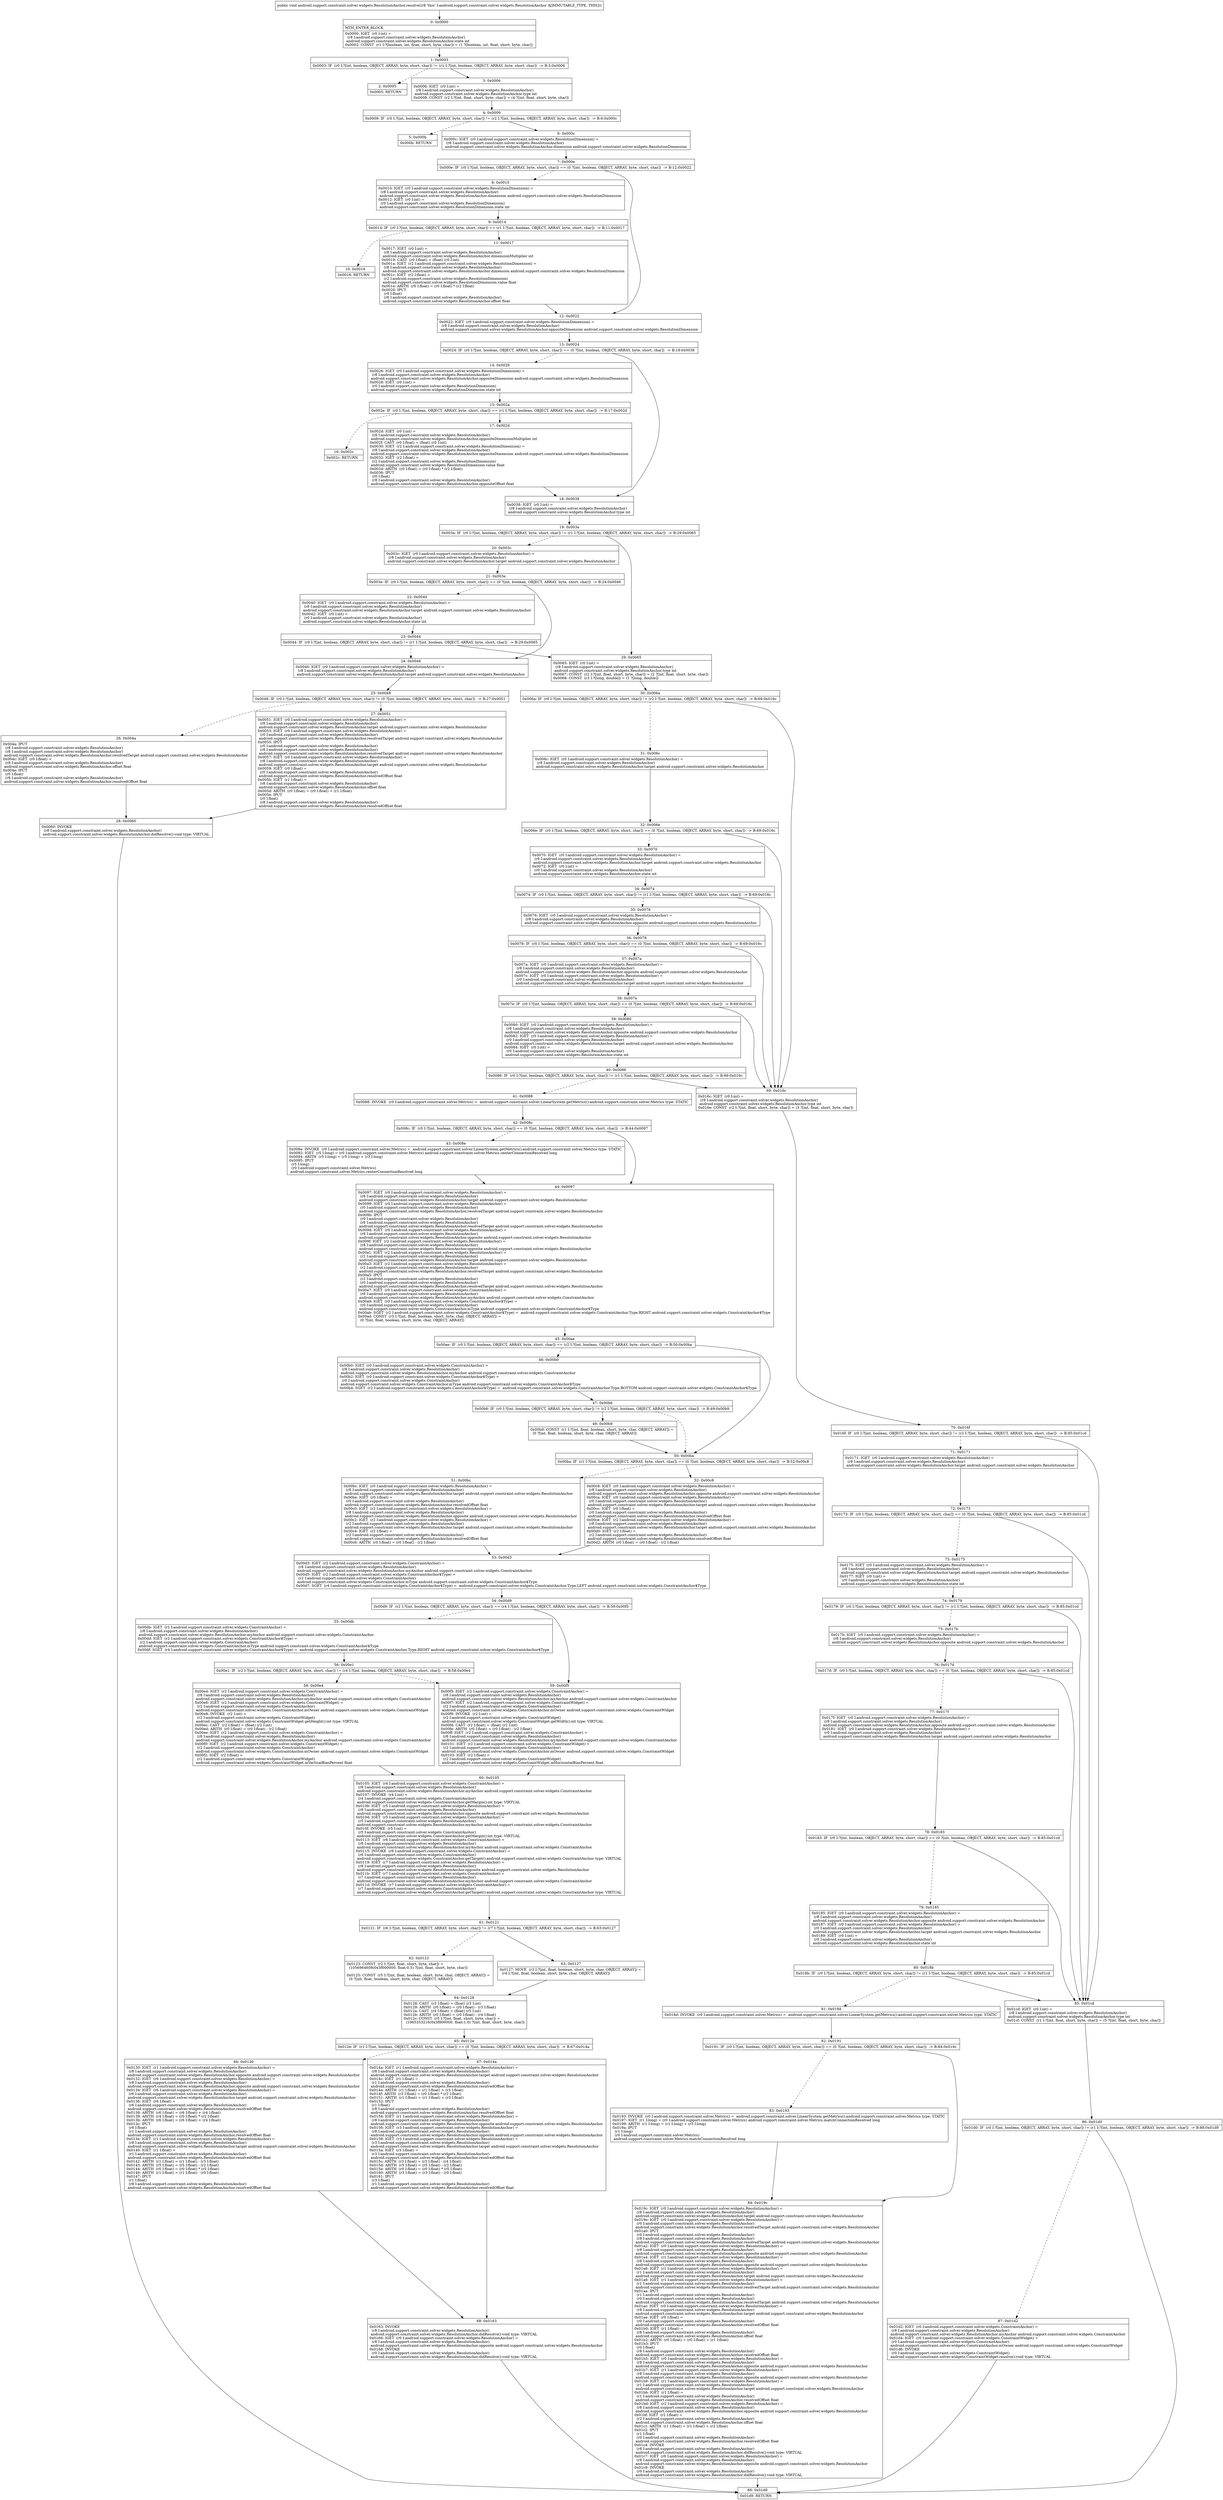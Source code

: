 digraph "CFG forandroid.support.constraint.solver.widgets.ResolutionAnchor.resolve()V" {
Node_0 [shape=record,label="{0\:\ 0x0000|MTH_ENTER_BLOCK\l|0x0000: IGET  (r0 I:int) = \l  (r8 I:android.support.constraint.solver.widgets.ResolutionAnchor)\l android.support.constraint.solver.widgets.ResolutionAnchor.state int \l0x0002: CONST  (r1 I:?[boolean, int, float, short, byte, char]) = (1 ?[boolean, int, float, short, byte, char]) \l}"];
Node_1 [shape=record,label="{1\:\ 0x0003|0x0003: IF  (r0 I:?[int, boolean, OBJECT, ARRAY, byte, short, char]) != (r1 I:?[int, boolean, OBJECT, ARRAY, byte, short, char])  \-\> B:3:0x0006 \l}"];
Node_2 [shape=record,label="{2\:\ 0x0005|0x0005: RETURN   \l}"];
Node_3 [shape=record,label="{3\:\ 0x0006|0x0006: IGET  (r0 I:int) = \l  (r8 I:android.support.constraint.solver.widgets.ResolutionAnchor)\l android.support.constraint.solver.widgets.ResolutionAnchor.type int \l0x0008: CONST  (r2 I:?[int, float, short, byte, char]) = (4 ?[int, float, short, byte, char]) \l}"];
Node_4 [shape=record,label="{4\:\ 0x0009|0x0009: IF  (r0 I:?[int, boolean, OBJECT, ARRAY, byte, short, char]) != (r2 I:?[int, boolean, OBJECT, ARRAY, byte, short, char])  \-\> B:6:0x000c \l}"];
Node_5 [shape=record,label="{5\:\ 0x000b|0x000b: RETURN   \l}"];
Node_6 [shape=record,label="{6\:\ 0x000c|0x000c: IGET  (r0 I:android.support.constraint.solver.widgets.ResolutionDimension) = \l  (r8 I:android.support.constraint.solver.widgets.ResolutionAnchor)\l android.support.constraint.solver.widgets.ResolutionAnchor.dimension android.support.constraint.solver.widgets.ResolutionDimension \l}"];
Node_7 [shape=record,label="{7\:\ 0x000e|0x000e: IF  (r0 I:?[int, boolean, OBJECT, ARRAY, byte, short, char]) == (0 ?[int, boolean, OBJECT, ARRAY, byte, short, char])  \-\> B:12:0x0022 \l}"];
Node_8 [shape=record,label="{8\:\ 0x0010|0x0010: IGET  (r0 I:android.support.constraint.solver.widgets.ResolutionDimension) = \l  (r8 I:android.support.constraint.solver.widgets.ResolutionAnchor)\l android.support.constraint.solver.widgets.ResolutionAnchor.dimension android.support.constraint.solver.widgets.ResolutionDimension \l0x0012: IGET  (r0 I:int) = \l  (r0 I:android.support.constraint.solver.widgets.ResolutionDimension)\l android.support.constraint.solver.widgets.ResolutionDimension.state int \l}"];
Node_9 [shape=record,label="{9\:\ 0x0014|0x0014: IF  (r0 I:?[int, boolean, OBJECT, ARRAY, byte, short, char]) == (r1 I:?[int, boolean, OBJECT, ARRAY, byte, short, char])  \-\> B:11:0x0017 \l}"];
Node_10 [shape=record,label="{10\:\ 0x0016|0x0016: RETURN   \l}"];
Node_11 [shape=record,label="{11\:\ 0x0017|0x0017: IGET  (r0 I:int) = \l  (r8 I:android.support.constraint.solver.widgets.ResolutionAnchor)\l android.support.constraint.solver.widgets.ResolutionAnchor.dimensionMultiplier int \l0x0019: CAST  (r0 I:float) = (float) (r0 I:int) \l0x001a: IGET  (r2 I:android.support.constraint.solver.widgets.ResolutionDimension) = \l  (r8 I:android.support.constraint.solver.widgets.ResolutionAnchor)\l android.support.constraint.solver.widgets.ResolutionAnchor.dimension android.support.constraint.solver.widgets.ResolutionDimension \l0x001c: IGET  (r2 I:float) = \l  (r2 I:android.support.constraint.solver.widgets.ResolutionDimension)\l android.support.constraint.solver.widgets.ResolutionDimension.value float \l0x001e: ARITH  (r0 I:float) = (r0 I:float) * (r2 I:float) \l0x0020: IPUT  \l  (r0 I:float)\l  (r8 I:android.support.constraint.solver.widgets.ResolutionAnchor)\l android.support.constraint.solver.widgets.ResolutionAnchor.offset float \l}"];
Node_12 [shape=record,label="{12\:\ 0x0022|0x0022: IGET  (r0 I:android.support.constraint.solver.widgets.ResolutionDimension) = \l  (r8 I:android.support.constraint.solver.widgets.ResolutionAnchor)\l android.support.constraint.solver.widgets.ResolutionAnchor.oppositeDimension android.support.constraint.solver.widgets.ResolutionDimension \l}"];
Node_13 [shape=record,label="{13\:\ 0x0024|0x0024: IF  (r0 I:?[int, boolean, OBJECT, ARRAY, byte, short, char]) == (0 ?[int, boolean, OBJECT, ARRAY, byte, short, char])  \-\> B:18:0x0038 \l}"];
Node_14 [shape=record,label="{14\:\ 0x0026|0x0026: IGET  (r0 I:android.support.constraint.solver.widgets.ResolutionDimension) = \l  (r8 I:android.support.constraint.solver.widgets.ResolutionAnchor)\l android.support.constraint.solver.widgets.ResolutionAnchor.oppositeDimension android.support.constraint.solver.widgets.ResolutionDimension \l0x0028: IGET  (r0 I:int) = \l  (r0 I:android.support.constraint.solver.widgets.ResolutionDimension)\l android.support.constraint.solver.widgets.ResolutionDimension.state int \l}"];
Node_15 [shape=record,label="{15\:\ 0x002a|0x002a: IF  (r0 I:?[int, boolean, OBJECT, ARRAY, byte, short, char]) == (r1 I:?[int, boolean, OBJECT, ARRAY, byte, short, char])  \-\> B:17:0x002d \l}"];
Node_16 [shape=record,label="{16\:\ 0x002c|0x002c: RETURN   \l}"];
Node_17 [shape=record,label="{17\:\ 0x002d|0x002d: IGET  (r0 I:int) = \l  (r8 I:android.support.constraint.solver.widgets.ResolutionAnchor)\l android.support.constraint.solver.widgets.ResolutionAnchor.oppositeDimensionMultiplier int \l0x002f: CAST  (r0 I:float) = (float) (r0 I:int) \l0x0030: IGET  (r2 I:android.support.constraint.solver.widgets.ResolutionDimension) = \l  (r8 I:android.support.constraint.solver.widgets.ResolutionAnchor)\l android.support.constraint.solver.widgets.ResolutionAnchor.oppositeDimension android.support.constraint.solver.widgets.ResolutionDimension \l0x0032: IGET  (r2 I:float) = \l  (r2 I:android.support.constraint.solver.widgets.ResolutionDimension)\l android.support.constraint.solver.widgets.ResolutionDimension.value float \l0x0034: ARITH  (r0 I:float) = (r0 I:float) * (r2 I:float) \l0x0036: IPUT  \l  (r0 I:float)\l  (r8 I:android.support.constraint.solver.widgets.ResolutionAnchor)\l android.support.constraint.solver.widgets.ResolutionAnchor.oppositeOffset float \l}"];
Node_18 [shape=record,label="{18\:\ 0x0038|0x0038: IGET  (r0 I:int) = \l  (r8 I:android.support.constraint.solver.widgets.ResolutionAnchor)\l android.support.constraint.solver.widgets.ResolutionAnchor.type int \l}"];
Node_19 [shape=record,label="{19\:\ 0x003a|0x003a: IF  (r0 I:?[int, boolean, OBJECT, ARRAY, byte, short, char]) != (r1 I:?[int, boolean, OBJECT, ARRAY, byte, short, char])  \-\> B:29:0x0065 \l}"];
Node_20 [shape=record,label="{20\:\ 0x003c|0x003c: IGET  (r0 I:android.support.constraint.solver.widgets.ResolutionAnchor) = \l  (r8 I:android.support.constraint.solver.widgets.ResolutionAnchor)\l android.support.constraint.solver.widgets.ResolutionAnchor.target android.support.constraint.solver.widgets.ResolutionAnchor \l}"];
Node_21 [shape=record,label="{21\:\ 0x003e|0x003e: IF  (r0 I:?[int, boolean, OBJECT, ARRAY, byte, short, char]) == (0 ?[int, boolean, OBJECT, ARRAY, byte, short, char])  \-\> B:24:0x0046 \l}"];
Node_22 [shape=record,label="{22\:\ 0x0040|0x0040: IGET  (r0 I:android.support.constraint.solver.widgets.ResolutionAnchor) = \l  (r8 I:android.support.constraint.solver.widgets.ResolutionAnchor)\l android.support.constraint.solver.widgets.ResolutionAnchor.target android.support.constraint.solver.widgets.ResolutionAnchor \l0x0042: IGET  (r0 I:int) = \l  (r0 I:android.support.constraint.solver.widgets.ResolutionAnchor)\l android.support.constraint.solver.widgets.ResolutionAnchor.state int \l}"];
Node_23 [shape=record,label="{23\:\ 0x0044|0x0044: IF  (r0 I:?[int, boolean, OBJECT, ARRAY, byte, short, char]) != (r1 I:?[int, boolean, OBJECT, ARRAY, byte, short, char])  \-\> B:29:0x0065 \l}"];
Node_24 [shape=record,label="{24\:\ 0x0046|0x0046: IGET  (r0 I:android.support.constraint.solver.widgets.ResolutionAnchor) = \l  (r8 I:android.support.constraint.solver.widgets.ResolutionAnchor)\l android.support.constraint.solver.widgets.ResolutionAnchor.target android.support.constraint.solver.widgets.ResolutionAnchor \l}"];
Node_25 [shape=record,label="{25\:\ 0x0048|0x0048: IF  (r0 I:?[int, boolean, OBJECT, ARRAY, byte, short, char]) != (0 ?[int, boolean, OBJECT, ARRAY, byte, short, char])  \-\> B:27:0x0051 \l}"];
Node_26 [shape=record,label="{26\:\ 0x004a|0x004a: IPUT  \l  (r8 I:android.support.constraint.solver.widgets.ResolutionAnchor)\l  (r8 I:android.support.constraint.solver.widgets.ResolutionAnchor)\l android.support.constraint.solver.widgets.ResolutionAnchor.resolvedTarget android.support.constraint.solver.widgets.ResolutionAnchor \l0x004c: IGET  (r0 I:float) = \l  (r8 I:android.support.constraint.solver.widgets.ResolutionAnchor)\l android.support.constraint.solver.widgets.ResolutionAnchor.offset float \l0x004e: IPUT  \l  (r0 I:float)\l  (r8 I:android.support.constraint.solver.widgets.ResolutionAnchor)\l android.support.constraint.solver.widgets.ResolutionAnchor.resolvedOffset float \l}"];
Node_27 [shape=record,label="{27\:\ 0x0051|0x0051: IGET  (r0 I:android.support.constraint.solver.widgets.ResolutionAnchor) = \l  (r8 I:android.support.constraint.solver.widgets.ResolutionAnchor)\l android.support.constraint.solver.widgets.ResolutionAnchor.target android.support.constraint.solver.widgets.ResolutionAnchor \l0x0053: IGET  (r0 I:android.support.constraint.solver.widgets.ResolutionAnchor) = \l  (r0 I:android.support.constraint.solver.widgets.ResolutionAnchor)\l android.support.constraint.solver.widgets.ResolutionAnchor.resolvedTarget android.support.constraint.solver.widgets.ResolutionAnchor \l0x0055: IPUT  \l  (r0 I:android.support.constraint.solver.widgets.ResolutionAnchor)\l  (r8 I:android.support.constraint.solver.widgets.ResolutionAnchor)\l android.support.constraint.solver.widgets.ResolutionAnchor.resolvedTarget android.support.constraint.solver.widgets.ResolutionAnchor \l0x0057: IGET  (r0 I:android.support.constraint.solver.widgets.ResolutionAnchor) = \l  (r8 I:android.support.constraint.solver.widgets.ResolutionAnchor)\l android.support.constraint.solver.widgets.ResolutionAnchor.target android.support.constraint.solver.widgets.ResolutionAnchor \l0x0059: IGET  (r0 I:float) = \l  (r0 I:android.support.constraint.solver.widgets.ResolutionAnchor)\l android.support.constraint.solver.widgets.ResolutionAnchor.resolvedOffset float \l0x005b: IGET  (r1 I:float) = \l  (r8 I:android.support.constraint.solver.widgets.ResolutionAnchor)\l android.support.constraint.solver.widgets.ResolutionAnchor.offset float \l0x005d: ARITH  (r0 I:float) = (r0 I:float) + (r1 I:float) \l0x005e: IPUT  \l  (r0 I:float)\l  (r8 I:android.support.constraint.solver.widgets.ResolutionAnchor)\l android.support.constraint.solver.widgets.ResolutionAnchor.resolvedOffset float \l}"];
Node_28 [shape=record,label="{28\:\ 0x0060|0x0060: INVOKE  \l  (r8 I:android.support.constraint.solver.widgets.ResolutionAnchor)\l android.support.constraint.solver.widgets.ResolutionAnchor.didResolve():void type: VIRTUAL \l}"];
Node_29 [shape=record,label="{29\:\ 0x0065|0x0065: IGET  (r0 I:int) = \l  (r8 I:android.support.constraint.solver.widgets.ResolutionAnchor)\l android.support.constraint.solver.widgets.ResolutionAnchor.type int \l0x0067: CONST  (r2 I:?[int, float, short, byte, char]) = (2 ?[int, float, short, byte, char]) \l0x0068: CONST  (r3 I:?[long, double]) = (1 ?[long, double]) \l}"];
Node_30 [shape=record,label="{30\:\ 0x006a|0x006a: IF  (r0 I:?[int, boolean, OBJECT, ARRAY, byte, short, char]) != (r2 I:?[int, boolean, OBJECT, ARRAY, byte, short, char])  \-\> B:69:0x016c \l}"];
Node_31 [shape=record,label="{31\:\ 0x006c|0x006c: IGET  (r0 I:android.support.constraint.solver.widgets.ResolutionAnchor) = \l  (r8 I:android.support.constraint.solver.widgets.ResolutionAnchor)\l android.support.constraint.solver.widgets.ResolutionAnchor.target android.support.constraint.solver.widgets.ResolutionAnchor \l}"];
Node_32 [shape=record,label="{32\:\ 0x006e|0x006e: IF  (r0 I:?[int, boolean, OBJECT, ARRAY, byte, short, char]) == (0 ?[int, boolean, OBJECT, ARRAY, byte, short, char])  \-\> B:69:0x016c \l}"];
Node_33 [shape=record,label="{33\:\ 0x0070|0x0070: IGET  (r0 I:android.support.constraint.solver.widgets.ResolutionAnchor) = \l  (r8 I:android.support.constraint.solver.widgets.ResolutionAnchor)\l android.support.constraint.solver.widgets.ResolutionAnchor.target android.support.constraint.solver.widgets.ResolutionAnchor \l0x0072: IGET  (r0 I:int) = \l  (r0 I:android.support.constraint.solver.widgets.ResolutionAnchor)\l android.support.constraint.solver.widgets.ResolutionAnchor.state int \l}"];
Node_34 [shape=record,label="{34\:\ 0x0074|0x0074: IF  (r0 I:?[int, boolean, OBJECT, ARRAY, byte, short, char]) != (r1 I:?[int, boolean, OBJECT, ARRAY, byte, short, char])  \-\> B:69:0x016c \l}"];
Node_35 [shape=record,label="{35\:\ 0x0076|0x0076: IGET  (r0 I:android.support.constraint.solver.widgets.ResolutionAnchor) = \l  (r8 I:android.support.constraint.solver.widgets.ResolutionAnchor)\l android.support.constraint.solver.widgets.ResolutionAnchor.opposite android.support.constraint.solver.widgets.ResolutionAnchor \l}"];
Node_36 [shape=record,label="{36\:\ 0x0078|0x0078: IF  (r0 I:?[int, boolean, OBJECT, ARRAY, byte, short, char]) == (0 ?[int, boolean, OBJECT, ARRAY, byte, short, char])  \-\> B:69:0x016c \l}"];
Node_37 [shape=record,label="{37\:\ 0x007a|0x007a: IGET  (r0 I:android.support.constraint.solver.widgets.ResolutionAnchor) = \l  (r8 I:android.support.constraint.solver.widgets.ResolutionAnchor)\l android.support.constraint.solver.widgets.ResolutionAnchor.opposite android.support.constraint.solver.widgets.ResolutionAnchor \l0x007c: IGET  (r0 I:android.support.constraint.solver.widgets.ResolutionAnchor) = \l  (r0 I:android.support.constraint.solver.widgets.ResolutionAnchor)\l android.support.constraint.solver.widgets.ResolutionAnchor.target android.support.constraint.solver.widgets.ResolutionAnchor \l}"];
Node_38 [shape=record,label="{38\:\ 0x007e|0x007e: IF  (r0 I:?[int, boolean, OBJECT, ARRAY, byte, short, char]) == (0 ?[int, boolean, OBJECT, ARRAY, byte, short, char])  \-\> B:69:0x016c \l}"];
Node_39 [shape=record,label="{39\:\ 0x0080|0x0080: IGET  (r0 I:android.support.constraint.solver.widgets.ResolutionAnchor) = \l  (r8 I:android.support.constraint.solver.widgets.ResolutionAnchor)\l android.support.constraint.solver.widgets.ResolutionAnchor.opposite android.support.constraint.solver.widgets.ResolutionAnchor \l0x0082: IGET  (r0 I:android.support.constraint.solver.widgets.ResolutionAnchor) = \l  (r0 I:android.support.constraint.solver.widgets.ResolutionAnchor)\l android.support.constraint.solver.widgets.ResolutionAnchor.target android.support.constraint.solver.widgets.ResolutionAnchor \l0x0084: IGET  (r0 I:int) = \l  (r0 I:android.support.constraint.solver.widgets.ResolutionAnchor)\l android.support.constraint.solver.widgets.ResolutionAnchor.state int \l}"];
Node_40 [shape=record,label="{40\:\ 0x0086|0x0086: IF  (r0 I:?[int, boolean, OBJECT, ARRAY, byte, short, char]) != (r1 I:?[int, boolean, OBJECT, ARRAY, byte, short, char])  \-\> B:69:0x016c \l}"];
Node_41 [shape=record,label="{41\:\ 0x0088|0x0088: INVOKE  (r0 I:android.support.constraint.solver.Metrics) =  android.support.constraint.solver.LinearSystem.getMetrics():android.support.constraint.solver.Metrics type: STATIC \l}"];
Node_42 [shape=record,label="{42\:\ 0x008c|0x008c: IF  (r0 I:?[int, boolean, OBJECT, ARRAY, byte, short, char]) == (0 ?[int, boolean, OBJECT, ARRAY, byte, short, char])  \-\> B:44:0x0097 \l}"];
Node_43 [shape=record,label="{43\:\ 0x008e|0x008e: INVOKE  (r0 I:android.support.constraint.solver.Metrics) =  android.support.constraint.solver.LinearSystem.getMetrics():android.support.constraint.solver.Metrics type: STATIC \l0x0092: IGET  (r5 I:long) = (r0 I:android.support.constraint.solver.Metrics) android.support.constraint.solver.Metrics.centerConnectionResolved long \l0x0094: ARITH  (r5 I:long) = (r5 I:long) + (r3 I:long) \l0x0095: IPUT  \l  (r5 I:long)\l  (r0 I:android.support.constraint.solver.Metrics)\l android.support.constraint.solver.Metrics.centerConnectionResolved long \l}"];
Node_44 [shape=record,label="{44\:\ 0x0097|0x0097: IGET  (r0 I:android.support.constraint.solver.widgets.ResolutionAnchor) = \l  (r8 I:android.support.constraint.solver.widgets.ResolutionAnchor)\l android.support.constraint.solver.widgets.ResolutionAnchor.target android.support.constraint.solver.widgets.ResolutionAnchor \l0x0099: IGET  (r0 I:android.support.constraint.solver.widgets.ResolutionAnchor) = \l  (r0 I:android.support.constraint.solver.widgets.ResolutionAnchor)\l android.support.constraint.solver.widgets.ResolutionAnchor.resolvedTarget android.support.constraint.solver.widgets.ResolutionAnchor \l0x009b: IPUT  \l  (r0 I:android.support.constraint.solver.widgets.ResolutionAnchor)\l  (r8 I:android.support.constraint.solver.widgets.ResolutionAnchor)\l android.support.constraint.solver.widgets.ResolutionAnchor.resolvedTarget android.support.constraint.solver.widgets.ResolutionAnchor \l0x009d: IGET  (r0 I:android.support.constraint.solver.widgets.ResolutionAnchor) = \l  (r8 I:android.support.constraint.solver.widgets.ResolutionAnchor)\l android.support.constraint.solver.widgets.ResolutionAnchor.opposite android.support.constraint.solver.widgets.ResolutionAnchor \l0x009f: IGET  (r2 I:android.support.constraint.solver.widgets.ResolutionAnchor) = \l  (r8 I:android.support.constraint.solver.widgets.ResolutionAnchor)\l android.support.constraint.solver.widgets.ResolutionAnchor.opposite android.support.constraint.solver.widgets.ResolutionAnchor \l0x00a1: IGET  (r2 I:android.support.constraint.solver.widgets.ResolutionAnchor) = \l  (r2 I:android.support.constraint.solver.widgets.ResolutionAnchor)\l android.support.constraint.solver.widgets.ResolutionAnchor.target android.support.constraint.solver.widgets.ResolutionAnchor \l0x00a3: IGET  (r2 I:android.support.constraint.solver.widgets.ResolutionAnchor) = \l  (r2 I:android.support.constraint.solver.widgets.ResolutionAnchor)\l android.support.constraint.solver.widgets.ResolutionAnchor.resolvedTarget android.support.constraint.solver.widgets.ResolutionAnchor \l0x00a5: IPUT  \l  (r2 I:android.support.constraint.solver.widgets.ResolutionAnchor)\l  (r0 I:android.support.constraint.solver.widgets.ResolutionAnchor)\l android.support.constraint.solver.widgets.ResolutionAnchor.resolvedTarget android.support.constraint.solver.widgets.ResolutionAnchor \l0x00a7: IGET  (r0 I:android.support.constraint.solver.widgets.ConstraintAnchor) = \l  (r8 I:android.support.constraint.solver.widgets.ResolutionAnchor)\l android.support.constraint.solver.widgets.ResolutionAnchor.myAnchor android.support.constraint.solver.widgets.ConstraintAnchor \l0x00a9: IGET  (r0 I:android.support.constraint.solver.widgets.ConstraintAnchor$Type) = \l  (r0 I:android.support.constraint.solver.widgets.ConstraintAnchor)\l android.support.constraint.solver.widgets.ConstraintAnchor.mType android.support.constraint.solver.widgets.ConstraintAnchor$Type \l0x00ab: SGET  (r2 I:android.support.constraint.solver.widgets.ConstraintAnchor$Type) =  android.support.constraint.solver.widgets.ConstraintAnchor.Type.RIGHT android.support.constraint.solver.widgets.ConstraintAnchor$Type \l0x00ad: CONST  (r3 I:?[int, float, boolean, short, byte, char, OBJECT, ARRAY]) = \l  (0 ?[int, float, boolean, short, byte, char, OBJECT, ARRAY])\l \l}"];
Node_45 [shape=record,label="{45\:\ 0x00ae|0x00ae: IF  (r0 I:?[int, boolean, OBJECT, ARRAY, byte, short, char]) == (r2 I:?[int, boolean, OBJECT, ARRAY, byte, short, char])  \-\> B:50:0x00ba \l}"];
Node_46 [shape=record,label="{46\:\ 0x00b0|0x00b0: IGET  (r0 I:android.support.constraint.solver.widgets.ConstraintAnchor) = \l  (r8 I:android.support.constraint.solver.widgets.ResolutionAnchor)\l android.support.constraint.solver.widgets.ResolutionAnchor.myAnchor android.support.constraint.solver.widgets.ConstraintAnchor \l0x00b2: IGET  (r0 I:android.support.constraint.solver.widgets.ConstraintAnchor$Type) = \l  (r0 I:android.support.constraint.solver.widgets.ConstraintAnchor)\l android.support.constraint.solver.widgets.ConstraintAnchor.mType android.support.constraint.solver.widgets.ConstraintAnchor$Type \l0x00b4: SGET  (r2 I:android.support.constraint.solver.widgets.ConstraintAnchor$Type) =  android.support.constraint.solver.widgets.ConstraintAnchor.Type.BOTTOM android.support.constraint.solver.widgets.ConstraintAnchor$Type \l}"];
Node_47 [shape=record,label="{47\:\ 0x00b6|0x00b6: IF  (r0 I:?[int, boolean, OBJECT, ARRAY, byte, short, char]) != (r2 I:?[int, boolean, OBJECT, ARRAY, byte, short, char])  \-\> B:49:0x00b9 \l}"];
Node_49 [shape=record,label="{49\:\ 0x00b9|0x00b9: CONST  (r1 I:?[int, float, boolean, short, byte, char, OBJECT, ARRAY]) = \l  (0 ?[int, float, boolean, short, byte, char, OBJECT, ARRAY])\l \l}"];
Node_50 [shape=record,label="{50\:\ 0x00ba|0x00ba: IF  (r1 I:?[int, boolean, OBJECT, ARRAY, byte, short, char]) == (0 ?[int, boolean, OBJECT, ARRAY, byte, short, char])  \-\> B:52:0x00c8 \l}"];
Node_51 [shape=record,label="{51\:\ 0x00bc|0x00bc: IGET  (r0 I:android.support.constraint.solver.widgets.ResolutionAnchor) = \l  (r8 I:android.support.constraint.solver.widgets.ResolutionAnchor)\l android.support.constraint.solver.widgets.ResolutionAnchor.target android.support.constraint.solver.widgets.ResolutionAnchor \l0x00be: IGET  (r0 I:float) = \l  (r0 I:android.support.constraint.solver.widgets.ResolutionAnchor)\l android.support.constraint.solver.widgets.ResolutionAnchor.resolvedOffset float \l0x00c0: IGET  (r2 I:android.support.constraint.solver.widgets.ResolutionAnchor) = \l  (r8 I:android.support.constraint.solver.widgets.ResolutionAnchor)\l android.support.constraint.solver.widgets.ResolutionAnchor.opposite android.support.constraint.solver.widgets.ResolutionAnchor \l0x00c2: IGET  (r2 I:android.support.constraint.solver.widgets.ResolutionAnchor) = \l  (r2 I:android.support.constraint.solver.widgets.ResolutionAnchor)\l android.support.constraint.solver.widgets.ResolutionAnchor.target android.support.constraint.solver.widgets.ResolutionAnchor \l0x00c4: IGET  (r2 I:float) = \l  (r2 I:android.support.constraint.solver.widgets.ResolutionAnchor)\l android.support.constraint.solver.widgets.ResolutionAnchor.resolvedOffset float \l0x00c6: ARITH  (r0 I:float) = (r0 I:float) \- (r2 I:float) \l}"];
Node_52 [shape=record,label="{52\:\ 0x00c8|0x00c8: IGET  (r0 I:android.support.constraint.solver.widgets.ResolutionAnchor) = \l  (r8 I:android.support.constraint.solver.widgets.ResolutionAnchor)\l android.support.constraint.solver.widgets.ResolutionAnchor.opposite android.support.constraint.solver.widgets.ResolutionAnchor \l0x00ca: IGET  (r0 I:android.support.constraint.solver.widgets.ResolutionAnchor) = \l  (r0 I:android.support.constraint.solver.widgets.ResolutionAnchor)\l android.support.constraint.solver.widgets.ResolutionAnchor.target android.support.constraint.solver.widgets.ResolutionAnchor \l0x00cc: IGET  (r0 I:float) = \l  (r0 I:android.support.constraint.solver.widgets.ResolutionAnchor)\l android.support.constraint.solver.widgets.ResolutionAnchor.resolvedOffset float \l0x00ce: IGET  (r2 I:android.support.constraint.solver.widgets.ResolutionAnchor) = \l  (r8 I:android.support.constraint.solver.widgets.ResolutionAnchor)\l android.support.constraint.solver.widgets.ResolutionAnchor.target android.support.constraint.solver.widgets.ResolutionAnchor \l0x00d0: IGET  (r2 I:float) = \l  (r2 I:android.support.constraint.solver.widgets.ResolutionAnchor)\l android.support.constraint.solver.widgets.ResolutionAnchor.resolvedOffset float \l0x00d2: ARITH  (r0 I:float) = (r0 I:float) \- (r2 I:float) \l}"];
Node_53 [shape=record,label="{53\:\ 0x00d3|0x00d3: IGET  (r2 I:android.support.constraint.solver.widgets.ConstraintAnchor) = \l  (r8 I:android.support.constraint.solver.widgets.ResolutionAnchor)\l android.support.constraint.solver.widgets.ResolutionAnchor.myAnchor android.support.constraint.solver.widgets.ConstraintAnchor \l0x00d5: IGET  (r2 I:android.support.constraint.solver.widgets.ConstraintAnchor$Type) = \l  (r2 I:android.support.constraint.solver.widgets.ConstraintAnchor)\l android.support.constraint.solver.widgets.ConstraintAnchor.mType android.support.constraint.solver.widgets.ConstraintAnchor$Type \l0x00d7: SGET  (r4 I:android.support.constraint.solver.widgets.ConstraintAnchor$Type) =  android.support.constraint.solver.widgets.ConstraintAnchor.Type.LEFT android.support.constraint.solver.widgets.ConstraintAnchor$Type \l}"];
Node_54 [shape=record,label="{54\:\ 0x00d9|0x00d9: IF  (r2 I:?[int, boolean, OBJECT, ARRAY, byte, short, char]) == (r4 I:?[int, boolean, OBJECT, ARRAY, byte, short, char])  \-\> B:59:0x00f5 \l}"];
Node_55 [shape=record,label="{55\:\ 0x00db|0x00db: IGET  (r2 I:android.support.constraint.solver.widgets.ConstraintAnchor) = \l  (r8 I:android.support.constraint.solver.widgets.ResolutionAnchor)\l android.support.constraint.solver.widgets.ResolutionAnchor.myAnchor android.support.constraint.solver.widgets.ConstraintAnchor \l0x00dd: IGET  (r2 I:android.support.constraint.solver.widgets.ConstraintAnchor$Type) = \l  (r2 I:android.support.constraint.solver.widgets.ConstraintAnchor)\l android.support.constraint.solver.widgets.ConstraintAnchor.mType android.support.constraint.solver.widgets.ConstraintAnchor$Type \l0x00df: SGET  (r4 I:android.support.constraint.solver.widgets.ConstraintAnchor$Type) =  android.support.constraint.solver.widgets.ConstraintAnchor.Type.RIGHT android.support.constraint.solver.widgets.ConstraintAnchor$Type \l}"];
Node_56 [shape=record,label="{56\:\ 0x00e1|0x00e1: IF  (r2 I:?[int, boolean, OBJECT, ARRAY, byte, short, char]) != (r4 I:?[int, boolean, OBJECT, ARRAY, byte, short, char])  \-\> B:58:0x00e4 \l}"];
Node_58 [shape=record,label="{58\:\ 0x00e4|0x00e4: IGET  (r2 I:android.support.constraint.solver.widgets.ConstraintAnchor) = \l  (r8 I:android.support.constraint.solver.widgets.ResolutionAnchor)\l android.support.constraint.solver.widgets.ResolutionAnchor.myAnchor android.support.constraint.solver.widgets.ConstraintAnchor \l0x00e6: IGET  (r2 I:android.support.constraint.solver.widgets.ConstraintWidget) = \l  (r2 I:android.support.constraint.solver.widgets.ConstraintAnchor)\l android.support.constraint.solver.widgets.ConstraintAnchor.mOwner android.support.constraint.solver.widgets.ConstraintWidget \l0x00e8: INVOKE  (r2 I:int) = \l  (r2 I:android.support.constraint.solver.widgets.ConstraintWidget)\l android.support.constraint.solver.widgets.ConstraintWidget.getHeight():int type: VIRTUAL \l0x00ec: CAST  (r2 I:float) = (float) (r2 I:int) \l0x00ed: ARITH  (r0 I:float) = (r0 I:float) \- (r2 I:float) \l0x00ee: IGET  (r2 I:android.support.constraint.solver.widgets.ConstraintAnchor) = \l  (r8 I:android.support.constraint.solver.widgets.ResolutionAnchor)\l android.support.constraint.solver.widgets.ResolutionAnchor.myAnchor android.support.constraint.solver.widgets.ConstraintAnchor \l0x00f0: IGET  (r2 I:android.support.constraint.solver.widgets.ConstraintWidget) = \l  (r2 I:android.support.constraint.solver.widgets.ConstraintAnchor)\l android.support.constraint.solver.widgets.ConstraintAnchor.mOwner android.support.constraint.solver.widgets.ConstraintWidget \l0x00f2: IGET  (r2 I:float) = \l  (r2 I:android.support.constraint.solver.widgets.ConstraintWidget)\l android.support.constraint.solver.widgets.ConstraintWidget.mVerticalBiasPercent float \l}"];
Node_59 [shape=record,label="{59\:\ 0x00f5|0x00f5: IGET  (r2 I:android.support.constraint.solver.widgets.ConstraintAnchor) = \l  (r8 I:android.support.constraint.solver.widgets.ResolutionAnchor)\l android.support.constraint.solver.widgets.ResolutionAnchor.myAnchor android.support.constraint.solver.widgets.ConstraintAnchor \l0x00f7: IGET  (r2 I:android.support.constraint.solver.widgets.ConstraintWidget) = \l  (r2 I:android.support.constraint.solver.widgets.ConstraintAnchor)\l android.support.constraint.solver.widgets.ConstraintAnchor.mOwner android.support.constraint.solver.widgets.ConstraintWidget \l0x00f9: INVOKE  (r2 I:int) = \l  (r2 I:android.support.constraint.solver.widgets.ConstraintWidget)\l android.support.constraint.solver.widgets.ConstraintWidget.getWidth():int type: VIRTUAL \l0x00fd: CAST  (r2 I:float) = (float) (r2 I:int) \l0x00fe: ARITH  (r0 I:float) = (r0 I:float) \- (r2 I:float) \l0x00ff: IGET  (r2 I:android.support.constraint.solver.widgets.ConstraintAnchor) = \l  (r8 I:android.support.constraint.solver.widgets.ResolutionAnchor)\l android.support.constraint.solver.widgets.ResolutionAnchor.myAnchor android.support.constraint.solver.widgets.ConstraintAnchor \l0x0101: IGET  (r2 I:android.support.constraint.solver.widgets.ConstraintWidget) = \l  (r2 I:android.support.constraint.solver.widgets.ConstraintAnchor)\l android.support.constraint.solver.widgets.ConstraintAnchor.mOwner android.support.constraint.solver.widgets.ConstraintWidget \l0x0103: IGET  (r2 I:float) = \l  (r2 I:android.support.constraint.solver.widgets.ConstraintWidget)\l android.support.constraint.solver.widgets.ConstraintWidget.mHorizontalBiasPercent float \l}"];
Node_60 [shape=record,label="{60\:\ 0x0105|0x0105: IGET  (r4 I:android.support.constraint.solver.widgets.ConstraintAnchor) = \l  (r8 I:android.support.constraint.solver.widgets.ResolutionAnchor)\l android.support.constraint.solver.widgets.ResolutionAnchor.myAnchor android.support.constraint.solver.widgets.ConstraintAnchor \l0x0107: INVOKE  (r4 I:int) = \l  (r4 I:android.support.constraint.solver.widgets.ConstraintAnchor)\l android.support.constraint.solver.widgets.ConstraintAnchor.getMargin():int type: VIRTUAL \l0x010b: IGET  (r5 I:android.support.constraint.solver.widgets.ResolutionAnchor) = \l  (r8 I:android.support.constraint.solver.widgets.ResolutionAnchor)\l android.support.constraint.solver.widgets.ResolutionAnchor.opposite android.support.constraint.solver.widgets.ResolutionAnchor \l0x010d: IGET  (r5 I:android.support.constraint.solver.widgets.ConstraintAnchor) = \l  (r5 I:android.support.constraint.solver.widgets.ResolutionAnchor)\l android.support.constraint.solver.widgets.ResolutionAnchor.myAnchor android.support.constraint.solver.widgets.ConstraintAnchor \l0x010f: INVOKE  (r5 I:int) = \l  (r5 I:android.support.constraint.solver.widgets.ConstraintAnchor)\l android.support.constraint.solver.widgets.ConstraintAnchor.getMargin():int type: VIRTUAL \l0x0113: IGET  (r6 I:android.support.constraint.solver.widgets.ConstraintAnchor) = \l  (r8 I:android.support.constraint.solver.widgets.ResolutionAnchor)\l android.support.constraint.solver.widgets.ResolutionAnchor.myAnchor android.support.constraint.solver.widgets.ConstraintAnchor \l0x0115: INVOKE  (r6 I:android.support.constraint.solver.widgets.ConstraintAnchor) = \l  (r6 I:android.support.constraint.solver.widgets.ConstraintAnchor)\l android.support.constraint.solver.widgets.ConstraintAnchor.getTarget():android.support.constraint.solver.widgets.ConstraintAnchor type: VIRTUAL \l0x0119: IGET  (r7 I:android.support.constraint.solver.widgets.ResolutionAnchor) = \l  (r8 I:android.support.constraint.solver.widgets.ResolutionAnchor)\l android.support.constraint.solver.widgets.ResolutionAnchor.opposite android.support.constraint.solver.widgets.ResolutionAnchor \l0x011b: IGET  (r7 I:android.support.constraint.solver.widgets.ConstraintAnchor) = \l  (r7 I:android.support.constraint.solver.widgets.ResolutionAnchor)\l android.support.constraint.solver.widgets.ResolutionAnchor.myAnchor android.support.constraint.solver.widgets.ConstraintAnchor \l0x011d: INVOKE  (r7 I:android.support.constraint.solver.widgets.ConstraintAnchor) = \l  (r7 I:android.support.constraint.solver.widgets.ConstraintAnchor)\l android.support.constraint.solver.widgets.ConstraintAnchor.getTarget():android.support.constraint.solver.widgets.ConstraintAnchor type: VIRTUAL \l}"];
Node_61 [shape=record,label="{61\:\ 0x0121|0x0121: IF  (r6 I:?[int, boolean, OBJECT, ARRAY, byte, short, char]) != (r7 I:?[int, boolean, OBJECT, ARRAY, byte, short, char])  \-\> B:63:0x0127 \l}"];
Node_62 [shape=record,label="{62\:\ 0x0123|0x0123: CONST  (r2 I:?[int, float, short, byte, char]) = \l  (1056964608(0x3f000000, float:0.5) ?[int, float, short, byte, char])\l \l0x0125: CONST  (r5 I:?[int, float, boolean, short, byte, char, OBJECT, ARRAY]) = \l  (0 ?[int, float, boolean, short, byte, char, OBJECT, ARRAY])\l \l}"];
Node_63 [shape=record,label="{63\:\ 0x0127|0x0127: MOVE  (r3 I:?[int, float, boolean, short, byte, char, OBJECT, ARRAY]) = \l  (r4 I:?[int, float, boolean, short, byte, char, OBJECT, ARRAY])\l \l}"];
Node_64 [shape=record,label="{64\:\ 0x0128|0x0128: CAST  (r3 I:float) = (float) (r3 I:int) \l0x0129: ARITH  (r0 I:float) = (r0 I:float) \- (r3 I:float) \l0x012a: CAST  (r4 I:float) = (float) (r5 I:int) \l0x012b: ARITH  (r0 I:float) = (r0 I:float) \- (r4 I:float) \l0x012c: CONST  (r5 I:?[int, float, short, byte, char]) = \l  (1065353216(0x3f800000, float:1.0) ?[int, float, short, byte, char])\l \l}"];
Node_65 [shape=record,label="{65\:\ 0x012e|0x012e: IF  (r1 I:?[int, boolean, OBJECT, ARRAY, byte, short, char]) == (0 ?[int, boolean, OBJECT, ARRAY, byte, short, char])  \-\> B:67:0x014a \l}"];
Node_66 [shape=record,label="{66\:\ 0x0130|0x0130: IGET  (r1 I:android.support.constraint.solver.widgets.ResolutionAnchor) = \l  (r8 I:android.support.constraint.solver.widgets.ResolutionAnchor)\l android.support.constraint.solver.widgets.ResolutionAnchor.opposite android.support.constraint.solver.widgets.ResolutionAnchor \l0x0132: IGET  (r6 I:android.support.constraint.solver.widgets.ResolutionAnchor) = \l  (r8 I:android.support.constraint.solver.widgets.ResolutionAnchor)\l android.support.constraint.solver.widgets.ResolutionAnchor.opposite android.support.constraint.solver.widgets.ResolutionAnchor \l0x0134: IGET  (r6 I:android.support.constraint.solver.widgets.ResolutionAnchor) = \l  (r6 I:android.support.constraint.solver.widgets.ResolutionAnchor)\l android.support.constraint.solver.widgets.ResolutionAnchor.target android.support.constraint.solver.widgets.ResolutionAnchor \l0x0136: IGET  (r6 I:float) = \l  (r6 I:android.support.constraint.solver.widgets.ResolutionAnchor)\l android.support.constraint.solver.widgets.ResolutionAnchor.resolvedOffset float \l0x0138: ARITH  (r6 I:float) = (r6 I:float) + (r4 I:float) \l0x0139: ARITH  (r4 I:float) = (r0 I:float) * (r2 I:float) \l0x013b: ARITH  (r6 I:float) = (r6 I:float) + (r4 I:float) \l0x013c: IPUT  \l  (r6 I:float)\l  (r1 I:android.support.constraint.solver.widgets.ResolutionAnchor)\l android.support.constraint.solver.widgets.ResolutionAnchor.resolvedOffset float \l0x013e: IGET  (r1 I:android.support.constraint.solver.widgets.ResolutionAnchor) = \l  (r8 I:android.support.constraint.solver.widgets.ResolutionAnchor)\l android.support.constraint.solver.widgets.ResolutionAnchor.target android.support.constraint.solver.widgets.ResolutionAnchor \l0x0140: IGET  (r1 I:float) = \l  (r1 I:android.support.constraint.solver.widgets.ResolutionAnchor)\l android.support.constraint.solver.widgets.ResolutionAnchor.resolvedOffset float \l0x0142: ARITH  (r1 I:float) = (r1 I:float) \- (r3 I:float) \l0x0143: ARITH  (r5 I:float) = (r5 I:float) \- (r2 I:float) \l0x0144: ARITH  (r0 I:float) = (r0 I:float) * (r5 I:float) \l0x0146: ARITH  (r1 I:float) = (r1 I:float) \- (r0 I:float) \l0x0147: IPUT  \l  (r1 I:float)\l  (r8 I:android.support.constraint.solver.widgets.ResolutionAnchor)\l android.support.constraint.solver.widgets.ResolutionAnchor.resolvedOffset float \l}"];
Node_67 [shape=record,label="{67\:\ 0x014a|0x014a: IGET  (r1 I:android.support.constraint.solver.widgets.ResolutionAnchor) = \l  (r8 I:android.support.constraint.solver.widgets.ResolutionAnchor)\l android.support.constraint.solver.widgets.ResolutionAnchor.target android.support.constraint.solver.widgets.ResolutionAnchor \l0x014c: IGET  (r1 I:float) = \l  (r1 I:android.support.constraint.solver.widgets.ResolutionAnchor)\l android.support.constraint.solver.widgets.ResolutionAnchor.resolvedOffset float \l0x014e: ARITH  (r1 I:float) = (r1 I:float) + (r3 I:float) \l0x014f: ARITH  (r3 I:float) = (r0 I:float) * (r2 I:float) \l0x0151: ARITH  (r1 I:float) = (r1 I:float) + (r3 I:float) \l0x0152: IPUT  \l  (r1 I:float)\l  (r8 I:android.support.constraint.solver.widgets.ResolutionAnchor)\l android.support.constraint.solver.widgets.ResolutionAnchor.resolvedOffset float \l0x0154: IGET  (r1 I:android.support.constraint.solver.widgets.ResolutionAnchor) = \l  (r8 I:android.support.constraint.solver.widgets.ResolutionAnchor)\l android.support.constraint.solver.widgets.ResolutionAnchor.opposite android.support.constraint.solver.widgets.ResolutionAnchor \l0x0156: IGET  (r3 I:android.support.constraint.solver.widgets.ResolutionAnchor) = \l  (r8 I:android.support.constraint.solver.widgets.ResolutionAnchor)\l android.support.constraint.solver.widgets.ResolutionAnchor.opposite android.support.constraint.solver.widgets.ResolutionAnchor \l0x0158: IGET  (r3 I:android.support.constraint.solver.widgets.ResolutionAnchor) = \l  (r3 I:android.support.constraint.solver.widgets.ResolutionAnchor)\l android.support.constraint.solver.widgets.ResolutionAnchor.target android.support.constraint.solver.widgets.ResolutionAnchor \l0x015a: IGET  (r3 I:float) = \l  (r3 I:android.support.constraint.solver.widgets.ResolutionAnchor)\l android.support.constraint.solver.widgets.ResolutionAnchor.resolvedOffset float \l0x015c: ARITH  (r3 I:float) = (r3 I:float) \- (r4 I:float) \l0x015d: ARITH  (r5 I:float) = (r5 I:float) \- (r2 I:float) \l0x015e: ARITH  (r0 I:float) = (r0 I:float) * (r5 I:float) \l0x0160: ARITH  (r3 I:float) = (r3 I:float) \- (r0 I:float) \l0x0161: IPUT  \l  (r3 I:float)\l  (r1 I:android.support.constraint.solver.widgets.ResolutionAnchor)\l android.support.constraint.solver.widgets.ResolutionAnchor.resolvedOffset float \l}"];
Node_68 [shape=record,label="{68\:\ 0x0163|0x0163: INVOKE  \l  (r8 I:android.support.constraint.solver.widgets.ResolutionAnchor)\l android.support.constraint.solver.widgets.ResolutionAnchor.didResolve():void type: VIRTUAL \l0x0166: IGET  (r0 I:android.support.constraint.solver.widgets.ResolutionAnchor) = \l  (r8 I:android.support.constraint.solver.widgets.ResolutionAnchor)\l android.support.constraint.solver.widgets.ResolutionAnchor.opposite android.support.constraint.solver.widgets.ResolutionAnchor \l0x0168: INVOKE  \l  (r0 I:android.support.constraint.solver.widgets.ResolutionAnchor)\l android.support.constraint.solver.widgets.ResolutionAnchor.didResolve():void type: VIRTUAL \l}"];
Node_69 [shape=record,label="{69\:\ 0x016c|0x016c: IGET  (r0 I:int) = \l  (r8 I:android.support.constraint.solver.widgets.ResolutionAnchor)\l android.support.constraint.solver.widgets.ResolutionAnchor.type int \l0x016e: CONST  (r2 I:?[int, float, short, byte, char]) = (3 ?[int, float, short, byte, char]) \l}"];
Node_70 [shape=record,label="{70\:\ 0x016f|0x016f: IF  (r0 I:?[int, boolean, OBJECT, ARRAY, byte, short, char]) != (r2 I:?[int, boolean, OBJECT, ARRAY, byte, short, char])  \-\> B:85:0x01cd \l}"];
Node_71 [shape=record,label="{71\:\ 0x0171|0x0171: IGET  (r0 I:android.support.constraint.solver.widgets.ResolutionAnchor) = \l  (r8 I:android.support.constraint.solver.widgets.ResolutionAnchor)\l android.support.constraint.solver.widgets.ResolutionAnchor.target android.support.constraint.solver.widgets.ResolutionAnchor \l}"];
Node_72 [shape=record,label="{72\:\ 0x0173|0x0173: IF  (r0 I:?[int, boolean, OBJECT, ARRAY, byte, short, char]) == (0 ?[int, boolean, OBJECT, ARRAY, byte, short, char])  \-\> B:85:0x01cd \l}"];
Node_73 [shape=record,label="{73\:\ 0x0175|0x0175: IGET  (r0 I:android.support.constraint.solver.widgets.ResolutionAnchor) = \l  (r8 I:android.support.constraint.solver.widgets.ResolutionAnchor)\l android.support.constraint.solver.widgets.ResolutionAnchor.target android.support.constraint.solver.widgets.ResolutionAnchor \l0x0177: IGET  (r0 I:int) = \l  (r0 I:android.support.constraint.solver.widgets.ResolutionAnchor)\l android.support.constraint.solver.widgets.ResolutionAnchor.state int \l}"];
Node_74 [shape=record,label="{74\:\ 0x0179|0x0179: IF  (r0 I:?[int, boolean, OBJECT, ARRAY, byte, short, char]) != (r1 I:?[int, boolean, OBJECT, ARRAY, byte, short, char])  \-\> B:85:0x01cd \l}"];
Node_75 [shape=record,label="{75\:\ 0x017b|0x017b: IGET  (r0 I:android.support.constraint.solver.widgets.ResolutionAnchor) = \l  (r8 I:android.support.constraint.solver.widgets.ResolutionAnchor)\l android.support.constraint.solver.widgets.ResolutionAnchor.opposite android.support.constraint.solver.widgets.ResolutionAnchor \l}"];
Node_76 [shape=record,label="{76\:\ 0x017d|0x017d: IF  (r0 I:?[int, boolean, OBJECT, ARRAY, byte, short, char]) == (0 ?[int, boolean, OBJECT, ARRAY, byte, short, char])  \-\> B:85:0x01cd \l}"];
Node_77 [shape=record,label="{77\:\ 0x017f|0x017f: IGET  (r0 I:android.support.constraint.solver.widgets.ResolutionAnchor) = \l  (r8 I:android.support.constraint.solver.widgets.ResolutionAnchor)\l android.support.constraint.solver.widgets.ResolutionAnchor.opposite android.support.constraint.solver.widgets.ResolutionAnchor \l0x0181: IGET  (r0 I:android.support.constraint.solver.widgets.ResolutionAnchor) = \l  (r0 I:android.support.constraint.solver.widgets.ResolutionAnchor)\l android.support.constraint.solver.widgets.ResolutionAnchor.target android.support.constraint.solver.widgets.ResolutionAnchor \l}"];
Node_78 [shape=record,label="{78\:\ 0x0183|0x0183: IF  (r0 I:?[int, boolean, OBJECT, ARRAY, byte, short, char]) == (0 ?[int, boolean, OBJECT, ARRAY, byte, short, char])  \-\> B:85:0x01cd \l}"];
Node_79 [shape=record,label="{79\:\ 0x0185|0x0185: IGET  (r0 I:android.support.constraint.solver.widgets.ResolutionAnchor) = \l  (r8 I:android.support.constraint.solver.widgets.ResolutionAnchor)\l android.support.constraint.solver.widgets.ResolutionAnchor.opposite android.support.constraint.solver.widgets.ResolutionAnchor \l0x0187: IGET  (r0 I:android.support.constraint.solver.widgets.ResolutionAnchor) = \l  (r0 I:android.support.constraint.solver.widgets.ResolutionAnchor)\l android.support.constraint.solver.widgets.ResolutionAnchor.target android.support.constraint.solver.widgets.ResolutionAnchor \l0x0189: IGET  (r0 I:int) = \l  (r0 I:android.support.constraint.solver.widgets.ResolutionAnchor)\l android.support.constraint.solver.widgets.ResolutionAnchor.state int \l}"];
Node_80 [shape=record,label="{80\:\ 0x018b|0x018b: IF  (r0 I:?[int, boolean, OBJECT, ARRAY, byte, short, char]) != (r1 I:?[int, boolean, OBJECT, ARRAY, byte, short, char])  \-\> B:85:0x01cd \l}"];
Node_81 [shape=record,label="{81\:\ 0x018d|0x018d: INVOKE  (r0 I:android.support.constraint.solver.Metrics) =  android.support.constraint.solver.LinearSystem.getMetrics():android.support.constraint.solver.Metrics type: STATIC \l}"];
Node_82 [shape=record,label="{82\:\ 0x0191|0x0191: IF  (r0 I:?[int, boolean, OBJECT, ARRAY, byte, short, char]) == (0 ?[int, boolean, OBJECT, ARRAY, byte, short, char])  \-\> B:84:0x019c \l}"];
Node_83 [shape=record,label="{83\:\ 0x0193|0x0193: INVOKE  (r0 I:android.support.constraint.solver.Metrics) =  android.support.constraint.solver.LinearSystem.getMetrics():android.support.constraint.solver.Metrics type: STATIC \l0x0197: IGET  (r1 I:long) = (r0 I:android.support.constraint.solver.Metrics) android.support.constraint.solver.Metrics.matchConnectionResolved long \l0x0199: ARITH  (r1 I:long) = (r1 I:long) + (r3 I:long) \l0x019a: IPUT  \l  (r1 I:long)\l  (r0 I:android.support.constraint.solver.Metrics)\l android.support.constraint.solver.Metrics.matchConnectionResolved long \l}"];
Node_84 [shape=record,label="{84\:\ 0x019c|0x019c: IGET  (r0 I:android.support.constraint.solver.widgets.ResolutionAnchor) = \l  (r8 I:android.support.constraint.solver.widgets.ResolutionAnchor)\l android.support.constraint.solver.widgets.ResolutionAnchor.target android.support.constraint.solver.widgets.ResolutionAnchor \l0x019e: IGET  (r0 I:android.support.constraint.solver.widgets.ResolutionAnchor) = \l  (r0 I:android.support.constraint.solver.widgets.ResolutionAnchor)\l android.support.constraint.solver.widgets.ResolutionAnchor.resolvedTarget android.support.constraint.solver.widgets.ResolutionAnchor \l0x01a0: IPUT  \l  (r0 I:android.support.constraint.solver.widgets.ResolutionAnchor)\l  (r8 I:android.support.constraint.solver.widgets.ResolutionAnchor)\l android.support.constraint.solver.widgets.ResolutionAnchor.resolvedTarget android.support.constraint.solver.widgets.ResolutionAnchor \l0x01a2: IGET  (r0 I:android.support.constraint.solver.widgets.ResolutionAnchor) = \l  (r8 I:android.support.constraint.solver.widgets.ResolutionAnchor)\l android.support.constraint.solver.widgets.ResolutionAnchor.opposite android.support.constraint.solver.widgets.ResolutionAnchor \l0x01a4: IGET  (r1 I:android.support.constraint.solver.widgets.ResolutionAnchor) = \l  (r8 I:android.support.constraint.solver.widgets.ResolutionAnchor)\l android.support.constraint.solver.widgets.ResolutionAnchor.opposite android.support.constraint.solver.widgets.ResolutionAnchor \l0x01a6: IGET  (r1 I:android.support.constraint.solver.widgets.ResolutionAnchor) = \l  (r1 I:android.support.constraint.solver.widgets.ResolutionAnchor)\l android.support.constraint.solver.widgets.ResolutionAnchor.target android.support.constraint.solver.widgets.ResolutionAnchor \l0x01a8: IGET  (r1 I:android.support.constraint.solver.widgets.ResolutionAnchor) = \l  (r1 I:android.support.constraint.solver.widgets.ResolutionAnchor)\l android.support.constraint.solver.widgets.ResolutionAnchor.resolvedTarget android.support.constraint.solver.widgets.ResolutionAnchor \l0x01aa: IPUT  \l  (r1 I:android.support.constraint.solver.widgets.ResolutionAnchor)\l  (r0 I:android.support.constraint.solver.widgets.ResolutionAnchor)\l android.support.constraint.solver.widgets.ResolutionAnchor.resolvedTarget android.support.constraint.solver.widgets.ResolutionAnchor \l0x01ac: IGET  (r0 I:android.support.constraint.solver.widgets.ResolutionAnchor) = \l  (r8 I:android.support.constraint.solver.widgets.ResolutionAnchor)\l android.support.constraint.solver.widgets.ResolutionAnchor.target android.support.constraint.solver.widgets.ResolutionAnchor \l0x01ae: IGET  (r0 I:float) = \l  (r0 I:android.support.constraint.solver.widgets.ResolutionAnchor)\l android.support.constraint.solver.widgets.ResolutionAnchor.resolvedOffset float \l0x01b0: IGET  (r1 I:float) = \l  (r8 I:android.support.constraint.solver.widgets.ResolutionAnchor)\l android.support.constraint.solver.widgets.ResolutionAnchor.offset float \l0x01b2: ARITH  (r0 I:float) = (r0 I:float) + (r1 I:float) \l0x01b3: IPUT  \l  (r0 I:float)\l  (r8 I:android.support.constraint.solver.widgets.ResolutionAnchor)\l android.support.constraint.solver.widgets.ResolutionAnchor.resolvedOffset float \l0x01b5: IGET  (r0 I:android.support.constraint.solver.widgets.ResolutionAnchor) = \l  (r8 I:android.support.constraint.solver.widgets.ResolutionAnchor)\l android.support.constraint.solver.widgets.ResolutionAnchor.opposite android.support.constraint.solver.widgets.ResolutionAnchor \l0x01b7: IGET  (r1 I:android.support.constraint.solver.widgets.ResolutionAnchor) = \l  (r8 I:android.support.constraint.solver.widgets.ResolutionAnchor)\l android.support.constraint.solver.widgets.ResolutionAnchor.opposite android.support.constraint.solver.widgets.ResolutionAnchor \l0x01b9: IGET  (r1 I:android.support.constraint.solver.widgets.ResolutionAnchor) = \l  (r1 I:android.support.constraint.solver.widgets.ResolutionAnchor)\l android.support.constraint.solver.widgets.ResolutionAnchor.target android.support.constraint.solver.widgets.ResolutionAnchor \l0x01bb: IGET  (r1 I:float) = \l  (r1 I:android.support.constraint.solver.widgets.ResolutionAnchor)\l android.support.constraint.solver.widgets.ResolutionAnchor.resolvedOffset float \l0x01bd: IGET  (r2 I:android.support.constraint.solver.widgets.ResolutionAnchor) = \l  (r8 I:android.support.constraint.solver.widgets.ResolutionAnchor)\l android.support.constraint.solver.widgets.ResolutionAnchor.opposite android.support.constraint.solver.widgets.ResolutionAnchor \l0x01bf: IGET  (r2 I:float) = \l  (r2 I:android.support.constraint.solver.widgets.ResolutionAnchor)\l android.support.constraint.solver.widgets.ResolutionAnchor.offset float \l0x01c1: ARITH  (r1 I:float) = (r1 I:float) + (r2 I:float) \l0x01c2: IPUT  \l  (r1 I:float)\l  (r0 I:android.support.constraint.solver.widgets.ResolutionAnchor)\l android.support.constraint.solver.widgets.ResolutionAnchor.resolvedOffset float \l0x01c4: INVOKE  \l  (r8 I:android.support.constraint.solver.widgets.ResolutionAnchor)\l android.support.constraint.solver.widgets.ResolutionAnchor.didResolve():void type: VIRTUAL \l0x01c7: IGET  (r0 I:android.support.constraint.solver.widgets.ResolutionAnchor) = \l  (r8 I:android.support.constraint.solver.widgets.ResolutionAnchor)\l android.support.constraint.solver.widgets.ResolutionAnchor.opposite android.support.constraint.solver.widgets.ResolutionAnchor \l0x01c9: INVOKE  \l  (r0 I:android.support.constraint.solver.widgets.ResolutionAnchor)\l android.support.constraint.solver.widgets.ResolutionAnchor.didResolve():void type: VIRTUAL \l}"];
Node_85 [shape=record,label="{85\:\ 0x01cd|0x01cd: IGET  (r0 I:int) = \l  (r8 I:android.support.constraint.solver.widgets.ResolutionAnchor)\l android.support.constraint.solver.widgets.ResolutionAnchor.type int \l0x01cf: CONST  (r1 I:?[int, float, short, byte, char]) = (5 ?[int, float, short, byte, char]) \l}"];
Node_86 [shape=record,label="{86\:\ 0x01d0|0x01d0: IF  (r0 I:?[int, boolean, OBJECT, ARRAY, byte, short, char]) != (r1 I:?[int, boolean, OBJECT, ARRAY, byte, short, char])  \-\> B:88:0x01d9 \l}"];
Node_87 [shape=record,label="{87\:\ 0x01d2|0x01d2: IGET  (r0 I:android.support.constraint.solver.widgets.ConstraintAnchor) = \l  (r8 I:android.support.constraint.solver.widgets.ResolutionAnchor)\l android.support.constraint.solver.widgets.ResolutionAnchor.myAnchor android.support.constraint.solver.widgets.ConstraintAnchor \l0x01d4: IGET  (r0 I:android.support.constraint.solver.widgets.ConstraintWidget) = \l  (r0 I:android.support.constraint.solver.widgets.ConstraintAnchor)\l android.support.constraint.solver.widgets.ConstraintAnchor.mOwner android.support.constraint.solver.widgets.ConstraintWidget \l0x01d6: INVOKE  \l  (r0 I:android.support.constraint.solver.widgets.ConstraintWidget)\l android.support.constraint.solver.widgets.ConstraintWidget.resolve():void type: VIRTUAL \l}"];
Node_88 [shape=record,label="{88\:\ 0x01d9|0x01d9: RETURN   \l}"];
MethodNode[shape=record,label="{public void android.support.constraint.solver.widgets.ResolutionAnchor.resolve((r8 'this' I:android.support.constraint.solver.widgets.ResolutionAnchor A[IMMUTABLE_TYPE, THIS])) }"];
MethodNode -> Node_0;
Node_0 -> Node_1;
Node_1 -> Node_2[style=dashed];
Node_1 -> Node_3;
Node_3 -> Node_4;
Node_4 -> Node_5[style=dashed];
Node_4 -> Node_6;
Node_6 -> Node_7;
Node_7 -> Node_8[style=dashed];
Node_7 -> Node_12;
Node_8 -> Node_9;
Node_9 -> Node_10[style=dashed];
Node_9 -> Node_11;
Node_11 -> Node_12;
Node_12 -> Node_13;
Node_13 -> Node_14[style=dashed];
Node_13 -> Node_18;
Node_14 -> Node_15;
Node_15 -> Node_16[style=dashed];
Node_15 -> Node_17;
Node_17 -> Node_18;
Node_18 -> Node_19;
Node_19 -> Node_20[style=dashed];
Node_19 -> Node_29;
Node_20 -> Node_21;
Node_21 -> Node_22[style=dashed];
Node_21 -> Node_24;
Node_22 -> Node_23;
Node_23 -> Node_24[style=dashed];
Node_23 -> Node_29;
Node_24 -> Node_25;
Node_25 -> Node_26[style=dashed];
Node_25 -> Node_27;
Node_26 -> Node_28;
Node_27 -> Node_28;
Node_28 -> Node_88;
Node_29 -> Node_30;
Node_30 -> Node_31[style=dashed];
Node_30 -> Node_69;
Node_31 -> Node_32;
Node_32 -> Node_33[style=dashed];
Node_32 -> Node_69;
Node_33 -> Node_34;
Node_34 -> Node_35[style=dashed];
Node_34 -> Node_69;
Node_35 -> Node_36;
Node_36 -> Node_37[style=dashed];
Node_36 -> Node_69;
Node_37 -> Node_38;
Node_38 -> Node_39[style=dashed];
Node_38 -> Node_69;
Node_39 -> Node_40;
Node_40 -> Node_41[style=dashed];
Node_40 -> Node_69;
Node_41 -> Node_42;
Node_42 -> Node_43[style=dashed];
Node_42 -> Node_44;
Node_43 -> Node_44;
Node_44 -> Node_45;
Node_45 -> Node_46[style=dashed];
Node_45 -> Node_50;
Node_46 -> Node_47;
Node_47 -> Node_49;
Node_47 -> Node_50[style=dashed];
Node_49 -> Node_50;
Node_50 -> Node_51[style=dashed];
Node_50 -> Node_52;
Node_51 -> Node_53;
Node_52 -> Node_53;
Node_53 -> Node_54;
Node_54 -> Node_55[style=dashed];
Node_54 -> Node_59;
Node_55 -> Node_56;
Node_56 -> Node_58;
Node_56 -> Node_59[style=dashed];
Node_58 -> Node_60;
Node_59 -> Node_60;
Node_60 -> Node_61;
Node_61 -> Node_62[style=dashed];
Node_61 -> Node_63;
Node_62 -> Node_64;
Node_63 -> Node_64;
Node_64 -> Node_65;
Node_65 -> Node_66[style=dashed];
Node_65 -> Node_67;
Node_66 -> Node_68;
Node_67 -> Node_68;
Node_68 -> Node_88;
Node_69 -> Node_70;
Node_70 -> Node_71[style=dashed];
Node_70 -> Node_85;
Node_71 -> Node_72;
Node_72 -> Node_73[style=dashed];
Node_72 -> Node_85;
Node_73 -> Node_74;
Node_74 -> Node_75[style=dashed];
Node_74 -> Node_85;
Node_75 -> Node_76;
Node_76 -> Node_77[style=dashed];
Node_76 -> Node_85;
Node_77 -> Node_78;
Node_78 -> Node_79[style=dashed];
Node_78 -> Node_85;
Node_79 -> Node_80;
Node_80 -> Node_81[style=dashed];
Node_80 -> Node_85;
Node_81 -> Node_82;
Node_82 -> Node_83[style=dashed];
Node_82 -> Node_84;
Node_83 -> Node_84;
Node_84 -> Node_88;
Node_85 -> Node_86;
Node_86 -> Node_87[style=dashed];
Node_86 -> Node_88;
Node_87 -> Node_88;
}

